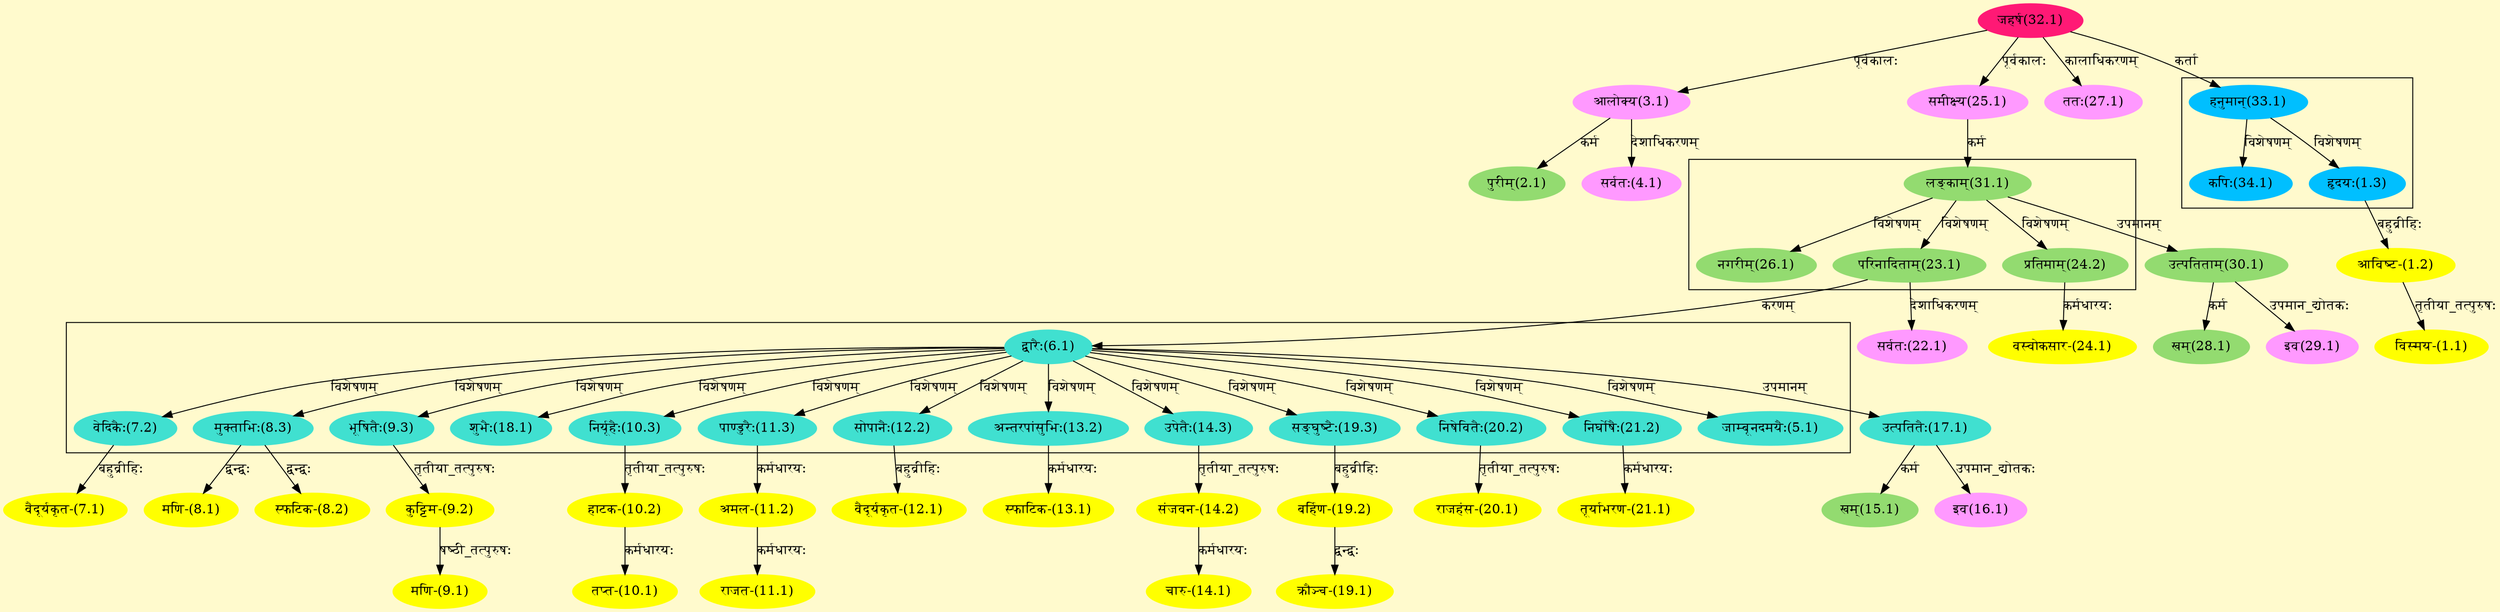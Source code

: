 digraph G{
rankdir=BT;
 compound=true;
 bgcolor="lemonchiffon1";

subgraph cluster_1{
Node1_3 [style=filled, color="#00BFFF" label = "हृदयः(1.3)"]
Node33_1 [style=filled, color="#00BFFF" label = "हनुमान्(33.1)"]
Node34_1 [style=filled, color="#00BFFF" label = "कपिः(34.1)"]

}

subgraph cluster_2{
Node5_1 [style=filled, color="#40E0D0" label = "जाम्बूनदमयैः(5.1)"]
Node6_1 [style=filled, color="#40E0D0" label = "द्वारैः(6.1)"]
Node7_2 [style=filled, color="#40E0D0" label = "वेदिकैः(7.2)"]
Node8_3 [style=filled, color="#40E0D0" label = "मुक्ताभिः(8.3)"]
Node9_3 [style=filled, color="#40E0D0" label = "भूषितैः(9.3)"]
Node10_3 [style=filled, color="#40E0D0" label = "निर्यूहैः(10.3)"]
Node11_3 [style=filled, color="#40E0D0" label = "पाण्डुरैः(11.3)"]
Node12_2 [style=filled, color="#40E0D0" label = "सोपानैः(12.2)"]
Node13_2 [style=filled, color="#40E0D0" label = "अन्तरपांसुभिः(13.2)"]
Node14_3 [style=filled, color="#40E0D0" label = "उपेतैः(14.3)"]
Node18_1 [style=filled, color="#40E0D0" label = "शुभैः(18.1)"]
Node19_3 [style=filled, color="#40E0D0" label = "सङ्घुष्टैः(19.3)"]
Node20_2 [style=filled, color="#40E0D0" label = "निषेवितैः(20.2)"]
Node21_2 [style=filled, color="#40E0D0" label = "निर्घोषैः(21.2)"]

}

subgraph cluster_3{
Node23_1 [style=filled, color="#93DB70" label = "परिनादिताम्(23.1)"]
Node31_1 [style=filled, color="#93DB70" label = "लङ्काम्(31.1)"]
Node24_2 [style=filled, color="#93DB70" label = "प्रतिमाम्(24.2)"]
Node26_1 [style=filled, color="#93DB70" label = "नगरीम्(26.1)"]

}
Node1_1 [style=filled, color="#FFFF00" label = "विस्मय-(1.1)"]
Node1_2 [style=filled, color="#FFFF00" label = "आविष्ट-(1.2)"]
Node1_3 [style=filled, color="#00BFFF" label = "हृदयः(1.3)"]
Node2_1 [style=filled, color="#93DB70" label = "पुरीम्(2.1)"]
Node3_1 [style=filled, color="#FF99FF" label = "आलोक्य(3.1)"]
Node32_1 [style=filled, color="#FF1975" label = "जहर्ष(32.1)"]
Node4_1 [style=filled, color="#FF99FF" label = "सर्वतः(4.1)"]
Node6_1 [style=filled, color="#40E0D0" label = "द्वारैः(6.1)"]
Node23_1 [style=filled, color="#93DB70" label = "परिनादिताम्(23.1)"]
Node7_1 [style=filled, color="#FFFF00" label = "वैदूर्यकृत-(7.1)"]
Node7_2 [style=filled, color="#40E0D0" label = "वेदिकैः(7.2)"]
Node8_1 [style=filled, color="#FFFF00" label = "मणि-(8.1)"]
Node8_3 [style=filled, color="#40E0D0" label = "मुक्ताभिः(8.3)"]
Node8_2 [style=filled, color="#FFFF00" label = "स्फटिक-(8.2)"]
Node9_1 [style=filled, color="#FFFF00" label = "मणि-(9.1)"]
Node9_2 [style=filled, color="#FFFF00" label = "कुट्टिम-(9.2)"]
Node9_3 [style=filled, color="#40E0D0" label = "भूषितैः(9.3)"]
Node10_1 [style=filled, color="#FFFF00" label = "तप्त-(10.1)"]
Node10_2 [style=filled, color="#FFFF00" label = "हाटक-(10.2)"]
Node10_3 [style=filled, color="#40E0D0" label = "निर्यूहैः(10.3)"]
Node11_1 [style=filled, color="#FFFF00" label = "राजत-(11.1)"]
Node11_2 [style=filled, color="#FFFF00" label = "अमल-(11.2)"]
Node11_3 [style=filled, color="#40E0D0" label = "पाण्डुरैः(11.3)"]
Node12_1 [style=filled, color="#FFFF00" label = "वैदूर्यकृत-(12.1)"]
Node12_2 [style=filled, color="#40E0D0" label = "सोपानैः(12.2)"]
Node13_1 [style=filled, color="#FFFF00" label = "स्फाटिक-(13.1)"]
Node13_2 [style=filled, color="#40E0D0" label = "अन्तरपांसुभिः(13.2)"]
Node14_1 [style=filled, color="#FFFF00" label = "चारु-(14.1)"]
Node14_2 [style=filled, color="#FFFF00" label = "संजवन-(14.2)"]
Node14_3 [style=filled, color="#40E0D0" label = "उपेतैः(14.3)"]
Node15_1 [style=filled, color="#93DB70" label = "खम्(15.1)"]
Node17_1 [style=filled, color="#40E0D0" label = "उत्पतितैः(17.1)"]
Node16_1 [style=filled, color="#FF99FF" label = "इव(16.1)"]
Node19_1 [style=filled, color="#FFFF00" label = "क्रौञ्च-(19.1)"]
Node19_2 [style=filled, color="#FFFF00" label = "बर्हिण-(19.2)"]
Node19_3 [style=filled, color="#40E0D0" label = "सङ्घुष्टैः(19.3)"]
Node20_1 [style=filled, color="#FFFF00" label = "राजहंस-(20.1)"]
Node20_2 [style=filled, color="#40E0D0" label = "निषेवितैः(20.2)"]
Node21_1 [style=filled, color="#FFFF00" label = "तूर्याभरण-(21.1)"]
Node21_2 [style=filled, color="#40E0D0" label = "निर्घोषैः(21.2)"]
Node22_1 [style=filled, color="#FF99FF" label = "सर्वतः(22.1)"]
Node24_1 [style=filled, color="#FFFF00" label = "वस्वोकसार-(24.1)"]
Node24_2 [style=filled, color="#93DB70" label = "प्रतिमाम्(24.2)"]
Node25_1 [style=filled, color="#FF99FF" label = "समीक्ष्य(25.1)"]
Node27_1 [style=filled, color="#FF99FF" label = "ततः(27.1)"]
Node28_1 [style=filled, color="#93DB70" label = "खम्(28.1)"]
Node30_1 [style=filled, color="#93DB70" label = "उत्पतिताम्(30.1)"]
Node29_1 [style=filled, color="#FF99FF" label = "इव(29.1)"]
Node31_1 [style=filled, color="#93DB70" label = "लङ्काम्(31.1)"]
Node [style=filled, color="" label = "()"]
Node33_1 [style=filled, color="#00BFFF" label = "हनुमान्(33.1)"]
/* Start of Relations section */

Node1_1 -> Node1_2 [  label="तृतीया_तत्पुरुषः"  dir="back" ]
Node1_2 -> Node1_3 [  label="बहुव्रीहिः"  dir="back" ]
Node1_3 -> Node33_1 [  label="विशेषणम्"  dir="back" ]
Node2_1 -> Node3_1 [  label="कर्म"  dir="back" ]
Node3_1 -> Node32_1 [  label="पूर्वकालः"  dir="back" ]
Node4_1 -> Node3_1 [  label="देशाधिकरणम्"  dir="back" ]
Node5_1 -> Node6_1 [  label="विशेषणम्"  dir="back" ]
Node6_1 -> Node23_1 [  label="करणम्"  dir="back" ]
Node7_1 -> Node7_2 [  label="बहुव्रीहिः"  dir="back" ]
Node7_2 -> Node6_1 [  label="विशेषणम्"  dir="back" ]
Node8_1 -> Node8_3 [  label="द्वन्द्वः"  dir="back" ]
Node8_2 -> Node8_3 [  label="द्वन्द्वः"  dir="back" ]
Node8_3 -> Node6_1 [  label="विशेषणम्"  dir="back" ]
Node9_1 -> Node9_2 [  label="षष्ठी_तत्पुरुषः"  dir="back" ]
Node9_2 -> Node9_3 [  label="तृतीया_तत्पुरुषः"  dir="back" ]
Node9_3 -> Node6_1 [  label="विशेषणम्"  dir="back" ]
Node10_1 -> Node10_2 [  label="कर्मधारयः"  dir="back" ]
Node10_2 -> Node10_3 [  label="तृतीया_तत्पुरुषः"  dir="back" ]
Node10_3 -> Node6_1 [  label="विशेषणम्"  dir="back" ]
Node11_1 -> Node11_2 [  label="कर्मधारयः"  dir="back" ]
Node11_2 -> Node11_3 [  label="कर्मधारयः"  dir="back" ]
Node11_3 -> Node6_1 [  label="विशेषणम्"  dir="back" ]
Node12_1 -> Node12_2 [  label="बहुव्रीहिः"  dir="back" ]
Node12_2 -> Node6_1 [  label="विशेषणम्"  dir="back" ]
Node13_1 -> Node13_2 [  label="कर्मधारयः"  dir="back" ]
Node13_2 -> Node6_1 [  label="विशेषणम्"  dir="back" ]
Node14_1 -> Node14_2 [  label="कर्मधारयः"  dir="back" ]
Node14_2 -> Node14_3 [  label="तृतीया_तत्पुरुषः"  dir="back" ]
Node14_3 -> Node6_1 [  label="विशेषणम्"  dir="back" ]
Node15_1 -> Node17_1 [  label="कर्म"  dir="back" ]
Node16_1 -> Node17_1 [  label="उपमान_द्योतकः"  dir="back" ]
Node17_1 -> Node6_1 [  label="उपमानम्"  dir="back" ]
Node18_1 -> Node6_1 [  label="विशेषणम्"  dir="back" ]
Node19_1 -> Node19_2 [  label="द्वन्द्वः"  dir="back" ]
Node19_2 -> Node19_3 [  label="बहुव्रीहिः"  dir="back" ]
Node19_3 -> Node6_1 [  label="विशेषणम्"  dir="back" ]
Node20_1 -> Node20_2 [  label="तृतीया_तत्पुरुषः"  dir="back" ]
Node20_2 -> Node6_1 [  label="विशेषणम्"  dir="back" ]
Node21_1 -> Node21_2 [  label="कर्मधारयः"  dir="back" ]
Node21_2 -> Node6_1 [  label="विशेषणम्"  dir="back" ]
Node22_1 -> Node23_1 [  label="देशाधिकरणम्"  dir="back" ]
Node23_1 -> Node31_1 [  label="विशेषणम्"  dir="back" ]
Node24_1 -> Node24_2 [  label="कर्मधारयः"  dir="back" ]
Node24_2 -> Node31_1 [  label="विशेषणम्"  dir="back" ]
Node25_1 -> Node32_1 [  label="पूर्वकालः"  dir="back" ]
Node26_1 -> Node31_1 [  label="विशेषणम्"  dir="back" ]
Node27_1 -> Node32_1 [  label="कालाधिकरणम्"  dir="back" ]
Node28_1 -> Node30_1 [  label="कर्म"  dir="back" ]
Node29_1 -> Node30_1 [  label="उपमान_द्योतकः"  dir="back" ]
Node30_1 -> Node31_1 [  label="उपमानम्"  dir="back" ]
Node31_1 -> Node25_1 [  label="कर्म"  dir="back" ]
Node33_1 -> Node32_1 [  label="कर्ता"  dir="back" ]
Node34_1 -> Node33_1 [  label="विशेषणम्"  dir="back" ]
}
